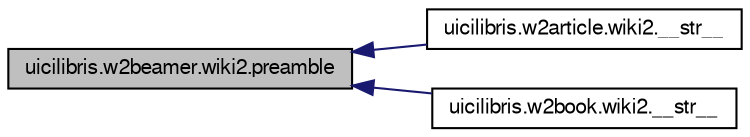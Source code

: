 digraph G
{
  edge [fontname="FreeSans",fontsize="10",labelfontname="FreeSans",labelfontsize="10"];
  node [fontname="FreeSans",fontsize="10",shape=record];
  rankdir="LR";
  Node1 [label="uicilibris.w2beamer.wiki2.preamble",height=0.2,width=0.4,color="black", fillcolor="grey75", style="filled" fontcolor="black"];
  Node1 -> Node2 [dir="back",color="midnightblue",fontsize="10",style="solid",fontname="FreeSans"];
  Node2 [label="uicilibris.w2article.wiki2.__str__",height=0.2,width=0.4,color="black", fillcolor="white", style="filled",URL="$classuicilibris_1_1w2article_1_1wiki2.html#af05069c6f9b62a40cb0ca4fb142769c9"];
  Node1 -> Node3 [dir="back",color="midnightblue",fontsize="10",style="solid",fontname="FreeSans"];
  Node3 [label="uicilibris.w2book.wiki2.__str__",height=0.2,width=0.4,color="black", fillcolor="white", style="filled",URL="$classuicilibris_1_1w2book_1_1wiki2.html#aebf095bf2882eba45654efa22208a279"];
}
